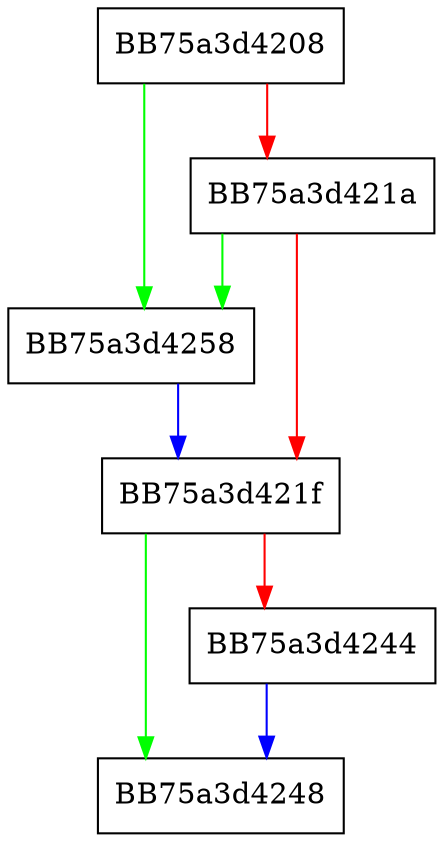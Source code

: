 digraph DataToAttributeMap {
  node [shape="box"];
  graph [splines=ortho];
  BB75a3d4208 -> BB75a3d4258 [color="green"];
  BB75a3d4208 -> BB75a3d421a [color="red"];
  BB75a3d421a -> BB75a3d4258 [color="green"];
  BB75a3d421a -> BB75a3d421f [color="red"];
  BB75a3d421f -> BB75a3d4248 [color="green"];
  BB75a3d421f -> BB75a3d4244 [color="red"];
  BB75a3d4244 -> BB75a3d4248 [color="blue"];
  BB75a3d4258 -> BB75a3d421f [color="blue"];
}